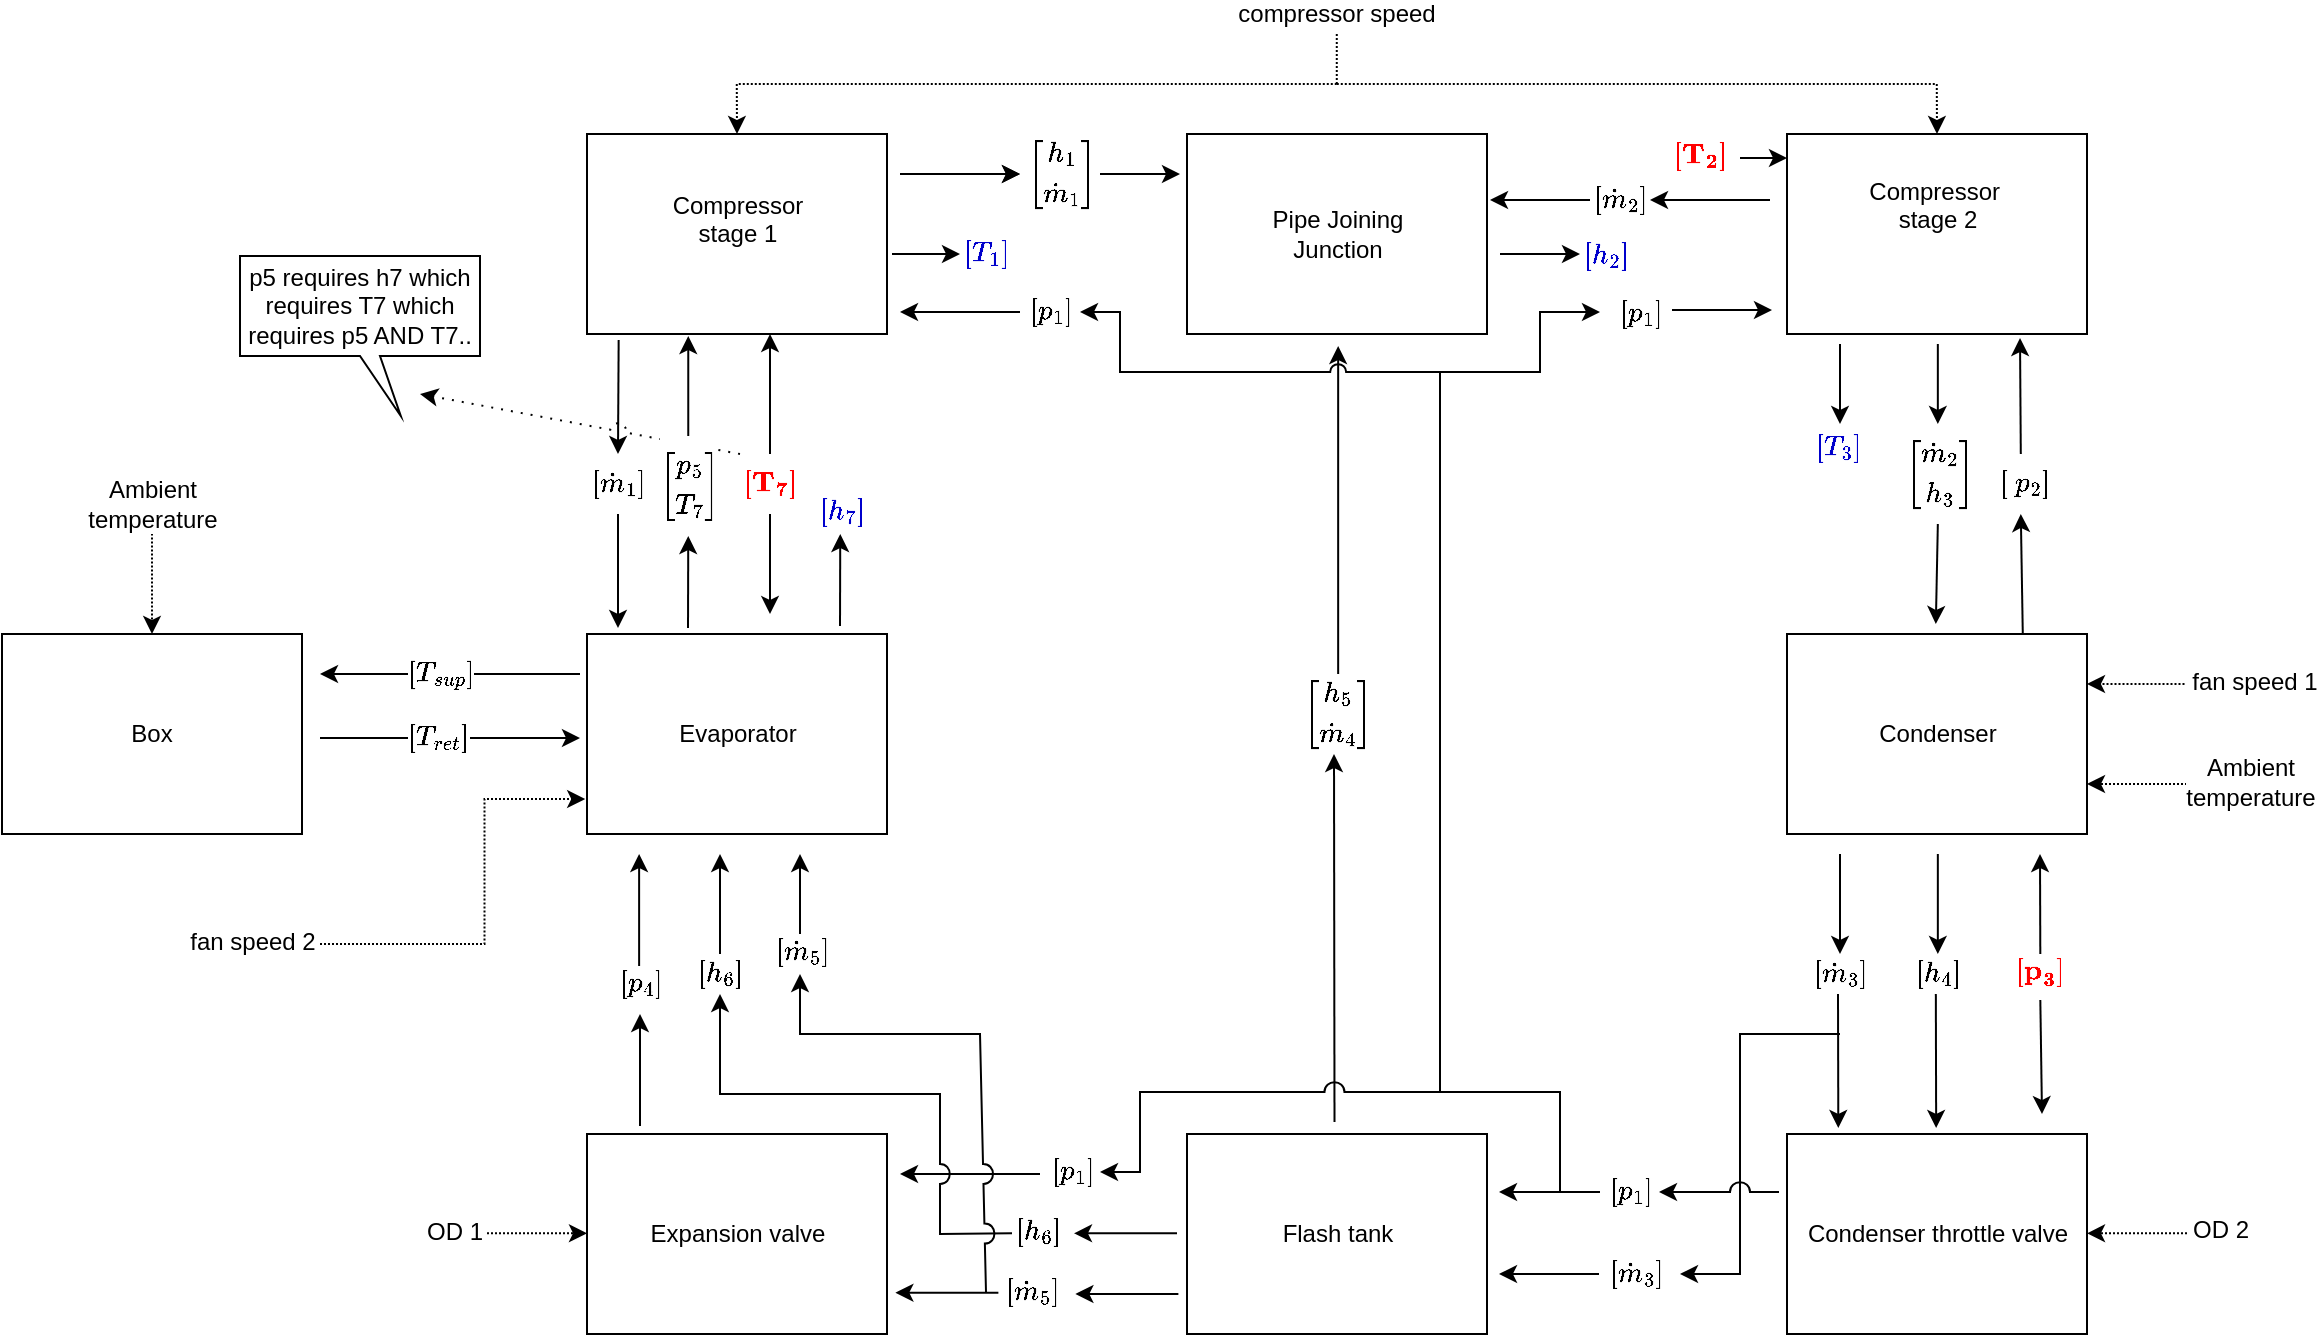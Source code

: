 <mxfile version="17.5.0" type="github">
  <diagram id="maX6PPkqGkgQO3d0mOUZ" name="New">
    <mxGraphModel dx="1443" dy="745" grid="1" gridSize="10" guides="1" tooltips="1" connect="1" arrows="1" fold="1" page="1" pageScale="1" pageWidth="1169" pageHeight="827" math="1" shadow="0">
      <root>
        <mxCell id="a6acP2pozzWjvfzwrBKU-0" />
        <mxCell id="a6acP2pozzWjvfzwrBKU-1" parent="a6acP2pozzWjvfzwrBKU-0" />
        <mxCell id="7Xz_9-x67nZ5A4HUlt5y-95" value="\begin{bmatrix}&lt;br style=&quot;font-size: 12px&quot;&gt;\textbf{T}_\textbf{7}&lt;br style=&quot;font-size: 12px&quot;&gt;\end{bmatrix}" style="edgeLabel;html=1;align=center;verticalAlign=middle;resizable=0;points=[];spacing=2;fontSize=12;horizontal=1;fontColor=#FF0000;" parent="a6acP2pozzWjvfzwrBKU-1" vertex="1" connectable="0">
          <mxGeometry x="400.998" y="249.0" as="geometry">
            <mxPoint x="-6" y="-4" as="offset" />
          </mxGeometry>
        </mxCell>
        <mxCell id="7Xz_9-x67nZ5A4HUlt5y-81" value="\begin{bmatrix}&lt;br style=&quot;font-size: 12px&quot;&gt;\dot{m}_5&lt;br style=&quot;font-size: 12px&quot;&gt;\end{bmatrix}" style="edgeLabel;html=1;align=center;verticalAlign=middle;resizable=0;points=[];spacing=2;fontSize=12;horizontal=1;" parent="a6acP2pozzWjvfzwrBKU-1" vertex="1" connectable="0">
          <mxGeometry x="410.998" y="479.0" as="geometry" />
        </mxCell>
        <mxCell id="7Xz_9-x67nZ5A4HUlt5y-77" value="\begin{bmatrix}&lt;br style=&quot;font-size: 12px&quot;&gt;h_7&lt;br&gt;\end{bmatrix}" style="edgeLabel;html=1;align=center;verticalAlign=middle;resizable=0;points=[];spacing=2;fontSize=12;horizontal=1;fontColor=#0000CC;" parent="a6acP2pozzWjvfzwrBKU-1" vertex="1" connectable="0">
          <mxGeometry x="431.001" y="259" as="geometry" />
        </mxCell>
        <mxCell id="7Xz_9-x67nZ5A4HUlt5y-76" value="\begin{bmatrix}&lt;br style=&quot;font-size: 12px&quot;&gt;T_3&lt;br style=&quot;font-size: 12px&quot;&gt;\end{bmatrix}" style="edgeLabel;html=1;align=center;verticalAlign=middle;resizable=0;points=[];spacing=2;fontSize=12;horizontal=1;fontColor=#0000CC;" parent="a6acP2pozzWjvfzwrBKU-1" vertex="1" connectable="0">
          <mxGeometry x="929.0" y="227" as="geometry" />
        </mxCell>
        <mxCell id="7Xz_9-x67nZ5A4HUlt5y-15" value="\begin{bmatrix}&lt;br style=&quot;font-size: 12px&quot;&gt;h_5\\&lt;br style=&quot;font-size: 12px&quot;&gt;\dot{m}_4&lt;br style=&quot;font-size: 12px&quot;&gt;\end{bmatrix}" style="edgeLabel;html=1;align=center;verticalAlign=middle;resizable=0;points=[];spacing=2;fontSize=12;horizontal=1;" parent="a6acP2pozzWjvfzwrBKU-1" vertex="1" connectable="0">
          <mxGeometry x="678.08" y="360" as="geometry" />
        </mxCell>
        <mxCell id="7Xz_9-x67nZ5A4HUlt5y-57" value="\begin{bmatrix}&lt;br style=&quot;font-size: 12px&quot;&gt;h_6&lt;br style=&quot;font-size: 12px&quot;&gt;\end{bmatrix}" style="edgeLabel;html=1;align=center;verticalAlign=middle;resizable=0;points=[];spacing=2;fontSize=12;horizontal=1;" parent="a6acP2pozzWjvfzwrBKU-1" vertex="1" connectable="0">
          <mxGeometry x="369.998" y="490.0" as="geometry" />
        </mxCell>
        <mxCell id="7Xz_9-x67nZ5A4HUlt5y-24" value="" style="endArrow=classic;html=1;rounded=0;" parent="a6acP2pozzWjvfzwrBKU-1" edge="1">
          <mxGeometry width="50" height="50" relative="1" as="geometry">
            <mxPoint x="677.25" y="564" as="sourcePoint" />
            <mxPoint x="677" y="380" as="targetPoint" />
          </mxGeometry>
        </mxCell>
        <mxCell id="EQVUS-7tTAIxQR2iRs7y-0" value="Compressor &lt;br style=&quot;font-size: 12px&quot;&gt;stage 1&lt;br&gt;&lt;br&gt;" style="rounded=0;whiteSpace=wrap;html=1;fontSize=12;" parent="a6acP2pozzWjvfzwrBKU-1" vertex="1">
          <mxGeometry x="303.5" y="70" width="150.0" height="100" as="geometry" />
        </mxCell>
        <mxCell id="EQVUS-7tTAIxQR2iRs7y-2" value="&lt;div&gt;Compressor&amp;nbsp;&lt;/div&gt;&lt;span style=&quot;font-size: 12px&quot;&gt;&lt;div&gt;stage 2&lt;/div&gt;&lt;div&gt;&lt;br&gt;&lt;/div&gt;&lt;div&gt;&lt;br&gt;&lt;/div&gt;&lt;/span&gt;" style="rounded=0;whiteSpace=wrap;html=1;fontSize=12;align=center;" parent="a6acP2pozzWjvfzwrBKU-1" vertex="1">
          <mxGeometry x="903.5" y="70" width="150.0" height="100" as="geometry" />
        </mxCell>
        <mxCell id="EQVUS-7tTAIxQR2iRs7y-4" value="Condenser" style="rounded=0;whiteSpace=wrap;html=1;fontSize=12;" parent="a6acP2pozzWjvfzwrBKU-1" vertex="1">
          <mxGeometry x="903.5" y="320.0" width="150.0" height="100" as="geometry" />
        </mxCell>
        <mxCell id="EQVUS-7tTAIxQR2iRs7y-6" value="Condenser throttle valve" style="rounded=0;whiteSpace=wrap;html=1;fontSize=12;" parent="a6acP2pozzWjvfzwrBKU-1" vertex="1">
          <mxGeometry x="903.5" y="570" width="150.0" height="100" as="geometry" />
        </mxCell>
        <mxCell id="EQVUS-7tTAIxQR2iRs7y-8" value="Flash tank" style="rounded=0;whiteSpace=wrap;html=1;fontSize=12;" parent="a6acP2pozzWjvfzwrBKU-1" vertex="1">
          <mxGeometry x="603.5" y="570" width="150.0" height="100" as="geometry" />
        </mxCell>
        <mxCell id="EQVUS-7tTAIxQR2iRs7y-10" value="Evaporator" style="rounded=0;whiteSpace=wrap;html=1;fontSize=12;" parent="a6acP2pozzWjvfzwrBKU-1" vertex="1">
          <mxGeometry x="303.5" y="320.0" width="150.0" height="100" as="geometry" />
        </mxCell>
        <mxCell id="EQVUS-7tTAIxQR2iRs7y-12" value="Expansion valve" style="rounded=0;whiteSpace=wrap;html=1;fontSize=12;" parent="a6acP2pozzWjvfzwrBKU-1" vertex="1">
          <mxGeometry x="303.5" y="570" width="150.0" height="100" as="geometry" />
        </mxCell>
        <mxCell id="EQVUS-7tTAIxQR2iRs7y-19" value="" style="endArrow=classic;html=1;rounded=0;entryX=-0.006;entryY=0.875;entryDx=0;entryDy=0;fontSize=12;edgeStyle=orthogonalEdgeStyle;entryPerimeter=0;dashed=1;dashPattern=1 1;" parent="a6acP2pozzWjvfzwrBKU-1" edge="1">
          <mxGeometry width="50" height="50" relative="1" as="geometry">
            <mxPoint x="170" y="475" as="sourcePoint" />
            <mxPoint x="302.6" y="402.5" as="targetPoint" />
            <Array as="points">
              <mxPoint x="252.25" y="402.5" />
            </Array>
          </mxGeometry>
        </mxCell>
        <mxCell id="2IGsuQoMTE90SmOeLrJ3-5" value="&lt;span style=&quot;font-size: 12.0px&quot;&gt;fan speed 2&lt;/span&gt;" style="edgeLabel;html=1;align=center;verticalAlign=middle;resizable=0;points=[];" vertex="1" connectable="0" parent="EQVUS-7tTAIxQR2iRs7y-19">
          <mxGeometry x="-0.436" y="2" relative="1" as="geometry">
            <mxPoint x="-92" y="1" as="offset" />
          </mxGeometry>
        </mxCell>
        <mxCell id="EQVUS-7tTAIxQR2iRs7y-21" value="" style="endArrow=classic;html=1;rounded=0;entryX=1;entryY=0.25;entryDx=0;entryDy=0;fontSize=12;dashed=1;dashPattern=1 1;" parent="a6acP2pozzWjvfzwrBKU-1" target="EQVUS-7tTAIxQR2iRs7y-4" edge="1">
          <mxGeometry width="50" height="50" relative="1" as="geometry">
            <mxPoint x="1102.25" y="345" as="sourcePoint" />
            <mxPoint x="1053.5" y="369.638" as="targetPoint" />
          </mxGeometry>
        </mxCell>
        <mxCell id="2IGsuQoMTE90SmOeLrJ3-1" value="&lt;span style=&quot;font-size: 12.0px&quot;&gt;fan speed 1&lt;/span&gt;" style="edgeLabel;html=1;align=center;verticalAlign=middle;resizable=0;points=[];" vertex="1" connectable="0" parent="EQVUS-7tTAIxQR2iRs7y-21">
          <mxGeometry x="-0.48" y="-1" relative="1" as="geometry">
            <mxPoint x="47" as="offset" />
          </mxGeometry>
        </mxCell>
        <mxCell id="EQVUS-7tTAIxQR2iRs7y-23" value="" style="endArrow=classic;html=1;rounded=0;entryX=0;entryY=0.5;entryDx=0;entryDy=0;fontSize=12;dashed=1;dashPattern=1 1;" parent="a6acP2pozzWjvfzwrBKU-1" edge="1">
          <mxGeometry width="50" height="50" relative="1" as="geometry">
            <mxPoint x="253.5" y="619.638" as="sourcePoint" />
            <mxPoint x="303.5" y="619.638" as="targetPoint" />
          </mxGeometry>
        </mxCell>
        <mxCell id="2IGsuQoMTE90SmOeLrJ3-4" value="&lt;span style=&quot;font-size: 12.0px&quot;&gt;OD 1&lt;/span&gt;" style="edgeLabel;html=1;align=center;verticalAlign=middle;resizable=0;points=[];" vertex="1" connectable="0" parent="EQVUS-7tTAIxQR2iRs7y-23">
          <mxGeometry x="0.009" relative="1" as="geometry">
            <mxPoint x="-42" y="-1" as="offset" />
          </mxGeometry>
        </mxCell>
        <mxCell id="EQVUS-7tTAIxQR2iRs7y-25" value="" style="endArrow=classic;html=1;rounded=0;entryX=1;entryY=0.5;entryDx=0;entryDy=0;fontSize=12;dashed=1;dashPattern=1 1;" parent="a6acP2pozzWjvfzwrBKU-1" edge="1">
          <mxGeometry width="50" height="50" relative="1" as="geometry">
            <mxPoint x="1103.5" y="619.638" as="sourcePoint" />
            <mxPoint x="1053.5" y="619.638" as="targetPoint" />
          </mxGeometry>
        </mxCell>
        <mxCell id="2IGsuQoMTE90SmOeLrJ3-3" value="&lt;span style=&quot;font-size: 12.0px&quot;&gt;OD 2&lt;/span&gt;" style="edgeLabel;html=1;align=center;verticalAlign=middle;resizable=0;points=[];" vertex="1" connectable="0" parent="EQVUS-7tTAIxQR2iRs7y-25">
          <mxGeometry x="-0.054" y="2" relative="1" as="geometry">
            <mxPoint x="40" y="-4" as="offset" />
          </mxGeometry>
        </mxCell>
        <mxCell id="EQVUS-7tTAIxQR2iRs7y-27" value="" style="endArrow=classic;html=1;rounded=0;entryX=0.5;entryY=0;entryDx=0;entryDy=0;fontSize=12;dashed=1;dashPattern=1 1;" parent="a6acP2pozzWjvfzwrBKU-1" target="EQVUS-7tTAIxQR2iRs7y-0" edge="1">
          <mxGeometry width="50" height="50" relative="1" as="geometry">
            <mxPoint x="678.388" y="45" as="sourcePoint" />
            <mxPoint x="715.888" y="7.5" as="targetPoint" />
            <Array as="points">
              <mxPoint x="378.388" y="45" />
            </Array>
          </mxGeometry>
        </mxCell>
        <mxCell id="EQVUS-7tTAIxQR2iRs7y-28" value="" style="endArrow=classic;html=1;rounded=0;entryX=0.5;entryY=0;entryDx=0;entryDy=0;fontSize=12;dashed=1;dashPattern=1 1;" parent="a6acP2pozzWjvfzwrBKU-1" target="EQVUS-7tTAIxQR2iRs7y-2" edge="1">
          <mxGeometry width="50" height="50" relative="1" as="geometry">
            <mxPoint x="678.388" y="45" as="sourcePoint" />
            <mxPoint x="391.0" y="82.5" as="targetPoint" />
            <Array as="points">
              <mxPoint x="978.388" y="45" />
            </Array>
          </mxGeometry>
        </mxCell>
        <mxCell id="EQVUS-7tTAIxQR2iRs7y-29" value="compressor speed" style="edgeStyle=orthogonalEdgeStyle;rounded=0;orthogonalLoop=1;jettySize=auto;html=1;endArrow=none;endFill=0;fontSize=12;dashed=1;dashPattern=1 1;" parent="a6acP2pozzWjvfzwrBKU-1" edge="1">
          <mxGeometry x="-1" y="-10" relative="1" as="geometry">
            <mxPoint x="678.388" y="20" as="sourcePoint" />
            <mxPoint x="678.388" y="45" as="targetPoint" />
            <mxPoint x="10" y="-10" as="offset" />
          </mxGeometry>
        </mxCell>
        <mxCell id="EQVUS-7tTAIxQR2iRs7y-34" value="Pipe Joining &lt;br style=&quot;font-size: 12px&quot;&gt;Junction&lt;br&gt;" style="rounded=0;whiteSpace=wrap;html=1;fontSize=12;" parent="a6acP2pozzWjvfzwrBKU-1" vertex="1">
          <mxGeometry x="603.5" y="70" width="150.0" height="100" as="geometry" />
        </mxCell>
        <mxCell id="M3D5h5YDdG_GwLnv0Bj_-5" value="\begin{bmatrix}&lt;br style=&quot;font-size: 12px&quot;&gt;\dot{m}_5&lt;br style=&quot;font-size: 12px&quot;&gt;\end{bmatrix}" style="edgeLabel;html=1;align=center;verticalAlign=middle;resizable=0;points=[];spacing=2;fontSize=12;horizontal=1;" parent="a6acP2pozzWjvfzwrBKU-1" vertex="1" connectable="0">
          <mxGeometry x="526.128" y="649.0" as="geometry" />
        </mxCell>
        <mxCell id="f2Dl9Xk0tZvhv3cU8BBC-0" value="Box" style="rounded=0;whiteSpace=wrap;html=1;fontSize=12;" parent="a6acP2pozzWjvfzwrBKU-1" vertex="1">
          <mxGeometry x="11" y="320.0" width="150.0" height="100" as="geometry" />
        </mxCell>
        <mxCell id="f2Dl9Xk0tZvhv3cU8BBC-8" value="" style="endArrow=classic;html=1;rounded=0;entryX=1;entryY=0.75;entryDx=0;entryDy=0;fontSize=12;dashed=1;dashPattern=1 1;" parent="a6acP2pozzWjvfzwrBKU-1" target="EQVUS-7tTAIxQR2iRs7y-4" edge="1">
          <mxGeometry width="50" height="50" relative="1" as="geometry">
            <mxPoint x="1103.5" y="395.0" as="sourcePoint" />
            <mxPoint x="1066" y="382.138" as="targetPoint" />
          </mxGeometry>
        </mxCell>
        <mxCell id="2IGsuQoMTE90SmOeLrJ3-2" value="&lt;span style=&quot;font-size: 12.0px&quot;&gt;Ambient&lt;/span&gt;&lt;br style=&quot;font-size: 12.0px&quot;&gt;&lt;span style=&quot;font-size: 12.0px&quot;&gt;temperature&lt;/span&gt;" style="edgeLabel;html=1;align=center;verticalAlign=middle;resizable=0;points=[];" vertex="1" connectable="0" parent="f2Dl9Xk0tZvhv3cU8BBC-8">
          <mxGeometry x="-0.351" y="-3" relative="1" as="geometry">
            <mxPoint x="47" y="2" as="offset" />
          </mxGeometry>
        </mxCell>
        <mxCell id="f2Dl9Xk0tZvhv3cU8BBC-10" value="" style="endArrow=classic;html=1;rounded=0;entryX=0.5;entryY=0;entryDx=0;entryDy=0;fontSize=12;dashed=1;dashPattern=1 1;" parent="a6acP2pozzWjvfzwrBKU-1" target="f2Dl9Xk0tZvhv3cU8BBC-0" edge="1">
          <mxGeometry width="50" height="50" relative="1" as="geometry">
            <mxPoint x="86.0" y="263.75" as="sourcePoint" />
            <mxPoint x="39.75" y="251.25" as="targetPoint" />
          </mxGeometry>
        </mxCell>
        <mxCell id="f2Dl9Xk0tZvhv3cU8BBC-11" value="Ambient&lt;br&gt;temperature" style="edgeLabel;html=1;align=center;verticalAlign=middle;resizable=0;points=[];fontSize=12;" parent="f2Dl9Xk0tZvhv3cU8BBC-10" vertex="1" connectable="0">
          <mxGeometry x="-0.455" y="-1" relative="1" as="geometry">
            <mxPoint x="1" y="-25" as="offset" />
          </mxGeometry>
        </mxCell>
        <mxCell id="7Xz_9-x67nZ5A4HUlt5y-1" value="\begin{bmatrix}&lt;br style=&quot;font-size: 12px&quot;&gt;\dot{m}_2&lt;br style=&quot;font-size: 12px&quot;&gt;\end{bmatrix}" style="edgeLabel;html=1;align=center;verticalAlign=middle;resizable=0;points=[];spacing=2;fontSize=12;horizontal=1;" parent="a6acP2pozzWjvfzwrBKU-1" vertex="1" connectable="0">
          <mxGeometry x="820.0" y="103" as="geometry" />
        </mxCell>
        <mxCell id="7Xz_9-x67nZ5A4HUlt5y-4" value="" style="endArrow=classic;html=1;rounded=0;entryX=0;entryY=0.25;entryDx=0;entryDy=0;" parent="a6acP2pozzWjvfzwrBKU-1" edge="1">
          <mxGeometry width="50" height="50" relative="1" as="geometry">
            <mxPoint x="880" y="82" as="sourcePoint" />
            <mxPoint x="903.5" y="82" as="targetPoint" />
          </mxGeometry>
        </mxCell>
        <mxCell id="7Xz_9-x67nZ5A4HUlt5y-7" value="\begin{bmatrix}&lt;br style=&quot;font-size: 12px&quot;&gt;h_2&lt;br style=&quot;font-size: 12px&quot;&gt;\end{bmatrix}" style="edgeLabel;html=1;align=center;verticalAlign=middle;resizable=0;points=[];spacing=2;fontSize=12;horizontal=1;fontColor=#0000CC;" parent="a6acP2pozzWjvfzwrBKU-1" vertex="1" connectable="0">
          <mxGeometry x="813.0" y="131" as="geometry" />
        </mxCell>
        <mxCell id="7Xz_9-x67nZ5A4HUlt5y-8" value="" style="endArrow=classic;html=1;rounded=0;" parent="a6acP2pozzWjvfzwrBKU-1" edge="1">
          <mxGeometry width="50" height="50" relative="1" as="geometry">
            <mxPoint x="760" y="130" as="sourcePoint" />
            <mxPoint x="800" y="130" as="targetPoint" />
          </mxGeometry>
        </mxCell>
        <mxCell id="7Xz_9-x67nZ5A4HUlt5y-9" value="" style="endArrow=classic;html=1;rounded=0;" parent="a6acP2pozzWjvfzwrBKU-1" edge="1">
          <mxGeometry width="50" height="50" relative="1" as="geometry">
            <mxPoint x="895" y="103" as="sourcePoint" />
            <mxPoint x="835" y="103" as="targetPoint" />
          </mxGeometry>
        </mxCell>
        <mxCell id="7Xz_9-x67nZ5A4HUlt5y-10" value="\begin{bmatrix}&lt;br style=&quot;font-size: 12px&quot;&gt;p_1&lt;br style=&quot;font-size: 12px&quot;&gt;\end{bmatrix}" style="edgeLabel;html=1;align=center;verticalAlign=middle;resizable=0;points=[];spacing=2;fontSize=12;horizontal=1;" parent="a6acP2pozzWjvfzwrBKU-1" vertex="1" connectable="0">
          <mxGeometry x="830.0" y="160" as="geometry" />
        </mxCell>
        <mxCell id="7Xz_9-x67nZ5A4HUlt5y-11" value="" style="endArrow=classic;html=1;rounded=0;" parent="a6acP2pozzWjvfzwrBKU-1" edge="1">
          <mxGeometry width="50" height="50" relative="1" as="geometry">
            <mxPoint x="805" y="103" as="sourcePoint" />
            <mxPoint x="755" y="103" as="targetPoint" />
          </mxGeometry>
        </mxCell>
        <mxCell id="7Xz_9-x67nZ5A4HUlt5y-12" value="\begin{bmatrix}&lt;br style=&quot;font-size: 12px&quot;&gt;T_1&lt;br&gt;\end{bmatrix}" style="edgeLabel;html=1;align=center;verticalAlign=middle;resizable=0;points=[];spacing=2;fontSize=12;horizontal=1;fontColor=#0000CC;" parent="a6acP2pozzWjvfzwrBKU-1" vertex="1" connectable="0">
          <mxGeometry x="503.001" y="130" as="geometry" />
        </mxCell>
        <mxCell id="7Xz_9-x67nZ5A4HUlt5y-13" value="\begin{bmatrix}&lt;br style=&quot;font-size: 12px&quot;&gt;h_1\\&lt;br style=&quot;font-size: 12px&quot;&gt;\dot{m}_1&lt;br style=&quot;font-size: 12px&quot;&gt;\end{bmatrix}" style="edgeLabel;html=1;align=center;verticalAlign=middle;resizable=0;points=[];spacing=2;fontSize=12;horizontal=1;" parent="a6acP2pozzWjvfzwrBKU-1" vertex="1" connectable="0">
          <mxGeometry x="540.001" y="90" as="geometry" />
        </mxCell>
        <mxCell id="7Xz_9-x67nZ5A4HUlt5y-14" value="" style="endArrow=classic;html=1;rounded=0;" parent="a6acP2pozzWjvfzwrBKU-1" edge="1">
          <mxGeometry width="50" height="50" relative="1" as="geometry">
            <mxPoint x="560" y="90" as="sourcePoint" />
            <mxPoint x="600" y="90" as="targetPoint" />
          </mxGeometry>
        </mxCell>
        <mxCell id="7Xz_9-x67nZ5A4HUlt5y-16" value="" style="endArrow=classic;html=1;rounded=0;" parent="a6acP2pozzWjvfzwrBKU-1" edge="1">
          <mxGeometry width="50" height="50" relative="1" as="geometry">
            <mxPoint x="679.08" y="340" as="sourcePoint" />
            <mxPoint x="679.08" y="176" as="targetPoint" />
          </mxGeometry>
        </mxCell>
        <mxCell id="7Xz_9-x67nZ5A4HUlt5y-17" value="" style="endArrow=classic;html=1;rounded=0;" parent="a6acP2pozzWjvfzwrBKU-1" edge="1">
          <mxGeometry width="50" height="50" relative="1" as="geometry">
            <mxPoint x="456" y="130" as="sourcePoint" />
            <mxPoint x="490" y="130" as="targetPoint" />
          </mxGeometry>
        </mxCell>
        <mxCell id="7Xz_9-x67nZ5A4HUlt5y-18" value="" style="endArrow=classic;html=1;rounded=0;" parent="a6acP2pozzWjvfzwrBKU-1" edge="1">
          <mxGeometry width="50" height="50" relative="1" as="geometry">
            <mxPoint x="810" y="599" as="sourcePoint" />
            <mxPoint x="810" y="159" as="targetPoint" />
            <Array as="points">
              <mxPoint x="790" y="599" />
              <mxPoint x="790" y="549" />
              <mxPoint x="730" y="549" />
              <mxPoint x="730" y="189" />
              <mxPoint x="780" y="189" />
              <mxPoint x="780" y="159" />
            </Array>
          </mxGeometry>
        </mxCell>
        <mxCell id="7Xz_9-x67nZ5A4HUlt5y-19" value="" style="endArrow=classic;html=1;rounded=0;jumpStyle=arc;jumpSize=10;" parent="a6acP2pozzWjvfzwrBKU-1" edge="1">
          <mxGeometry width="50" height="50" relative="1" as="geometry">
            <mxPoint x="750" y="549" as="sourcePoint" />
            <mxPoint x="560" y="589" as="targetPoint" />
            <Array as="points">
              <mxPoint x="580" y="549" />
              <mxPoint x="580" y="589" />
            </Array>
          </mxGeometry>
        </mxCell>
        <mxCell id="7Xz_9-x67nZ5A4HUlt5y-22" value="" style="endArrow=classic;html=1;rounded=0;" parent="a6acP2pozzWjvfzwrBKU-1" edge="1">
          <mxGeometry width="50" height="50" relative="1" as="geometry">
            <mxPoint x="846" y="158" as="sourcePoint" />
            <mxPoint x="896" y="158" as="targetPoint" />
          </mxGeometry>
        </mxCell>
        <mxCell id="7Xz_9-x67nZ5A4HUlt5y-26" value="\begin{bmatrix}&lt;br style=&quot;font-size: 12px&quot;&gt;p_1&lt;br style=&quot;font-size: 12px&quot;&gt;\end{bmatrix}" style="edgeLabel;html=1;align=center;verticalAlign=middle;resizable=0;points=[];spacing=2;fontSize=12;horizontal=1;" parent="a6acP2pozzWjvfzwrBKU-1" vertex="1" connectable="0">
          <mxGeometry x="545.44" y="589" as="geometry" />
        </mxCell>
        <mxCell id="7Xz_9-x67nZ5A4HUlt5y-27" value="" style="endArrow=classic;html=1;rounded=0;jumpStyle=arc;jumpSize=10;" parent="a6acP2pozzWjvfzwrBKU-1" edge="1">
          <mxGeometry width="50" height="50" relative="1" as="geometry">
            <mxPoint x="530" y="590" as="sourcePoint" />
            <mxPoint x="460" y="590" as="targetPoint" />
          </mxGeometry>
        </mxCell>
        <mxCell id="7Xz_9-x67nZ5A4HUlt5y-28" value="" style="endArrow=classic;html=1;rounded=0;" parent="a6acP2pozzWjvfzwrBKU-1" edge="1">
          <mxGeometry width="50" height="50" relative="1" as="geometry">
            <mxPoint x="460" y="90" as="sourcePoint" />
            <mxPoint x="520" y="90" as="targetPoint" />
          </mxGeometry>
        </mxCell>
        <mxCell id="7Xz_9-x67nZ5A4HUlt5y-29" value="\begin{bmatrix}&lt;br style=&quot;font-size: 12px&quot;&gt;\dot{m}_2\\&lt;br&gt;h_3&lt;br style=&quot;font-size: 12px&quot;&gt;\end{bmatrix}" style="edgeLabel;html=1;align=center;verticalAlign=middle;resizable=0;points=[];spacing=2;fontSize=12;horizontal=1;" parent="a6acP2pozzWjvfzwrBKU-1" vertex="1" connectable="0">
          <mxGeometry x="978.92" y="240" as="geometry" />
        </mxCell>
        <mxCell id="7Xz_9-x67nZ5A4HUlt5y-30" value="" style="endArrow=classic;html=1;rounded=0;" parent="a6acP2pozzWjvfzwrBKU-1" edge="1">
          <mxGeometry width="50" height="50" relative="1" as="geometry">
            <mxPoint x="978.92" y="175" as="sourcePoint" />
            <mxPoint x="978.92" y="215" as="targetPoint" />
          </mxGeometry>
        </mxCell>
        <mxCell id="7Xz_9-x67nZ5A4HUlt5y-32" value="" style="endArrow=classic;html=1;rounded=0;" parent="a6acP2pozzWjvfzwrBKU-1" edge="1">
          <mxGeometry width="50" height="50" relative="1" as="geometry">
            <mxPoint x="978.92" y="265" as="sourcePoint" />
            <mxPoint x="977.92" y="315" as="targetPoint" />
          </mxGeometry>
        </mxCell>
        <mxCell id="7Xz_9-x67nZ5A4HUlt5y-36" value="\begin{bmatrix}\&lt;br style=&quot;font-size: 12px&quot;&gt;p_2\\&lt;br style=&quot;font-size: 12px&quot;&gt;\end{bmatrix}" style="edgeLabel;html=1;align=center;verticalAlign=middle;resizable=0;points=[];spacing=2;fontSize=12;horizontal=1;" parent="a6acP2pozzWjvfzwrBKU-1" vertex="1" connectable="0">
          <mxGeometry x="1021.398" y="245" as="geometry" />
        </mxCell>
        <mxCell id="7Xz_9-x67nZ5A4HUlt5y-38" value="" style="endArrow=classic;html=1;rounded=0;entryX=0.634;entryY=1.02;entryDx=0;entryDy=0;entryPerimeter=0;" parent="a6acP2pozzWjvfzwrBKU-1" edge="1">
          <mxGeometry width="50" height="50" relative="1" as="geometry">
            <mxPoint x="1020.4" y="230" as="sourcePoint" />
            <mxPoint x="1020.0" y="172" as="targetPoint" />
          </mxGeometry>
        </mxCell>
        <mxCell id="7Xz_9-x67nZ5A4HUlt5y-41" value="" style="endArrow=classic;html=1;rounded=0;" parent="a6acP2pozzWjvfzwrBKU-1" edge="1">
          <mxGeometry width="50" height="50" relative="1" as="geometry">
            <mxPoint x="1021.4" y="320" as="sourcePoint" />
            <mxPoint x="1020.4" y="260" as="targetPoint" />
          </mxGeometry>
        </mxCell>
        <mxCell id="7Xz_9-x67nZ5A4HUlt5y-45" value="\begin{bmatrix}&lt;br style=&quot;font-size: 12px&quot;&gt;\textbf{T}_\textbf{2}&lt;br style=&quot;font-size: 12px&quot;&gt;\end{bmatrix}" style="edgeLabel;html=1;align=center;verticalAlign=middle;resizable=0;points=[];spacing=2;fontSize=12;horizontal=1;fontColor=#FF0000;" parent="a6acP2pozzWjvfzwrBKU-1" vertex="1" connectable="0">
          <mxGeometry x="865.998" y="85.0" as="geometry">
            <mxPoint x="-6" y="-4" as="offset" />
          </mxGeometry>
        </mxCell>
        <mxCell id="7Xz_9-x67nZ5A4HUlt5y-49" value="" style="endArrow=classic;html=1;rounded=0;jumpStyle=arc;jumpSize=10;" parent="a6acP2pozzWjvfzwrBKU-1" edge="1">
          <mxGeometry width="50" height="50" relative="1" as="geometry">
            <mxPoint x="930" y="520" as="sourcePoint" />
            <mxPoint x="850" y="640" as="targetPoint" />
            <Array as="points">
              <mxPoint x="880" y="520" />
              <mxPoint x="880" y="550" />
              <mxPoint x="880" y="640" />
            </Array>
          </mxGeometry>
        </mxCell>
        <mxCell id="7Xz_9-x67nZ5A4HUlt5y-52" value="" style="endArrow=classic;html=1;rounded=0;jumpStyle=arc;jumpSize=10;" parent="a6acP2pozzWjvfzwrBKU-1" edge="1">
          <mxGeometry width="50" height="50" relative="1" as="geometry">
            <mxPoint x="599.19" y="650" as="sourcePoint" />
            <mxPoint x="547.69" y="650" as="targetPoint" />
          </mxGeometry>
        </mxCell>
        <mxCell id="7Xz_9-x67nZ5A4HUlt5y-53" value="" style="endArrow=classic;html=1;rounded=0;jumpStyle=arc;jumpSize=10;" parent="a6acP2pozzWjvfzwrBKU-1" edge="1">
          <mxGeometry width="50" height="50" relative="1" as="geometry">
            <mxPoint x="509.19" y="649.33" as="sourcePoint" />
            <mxPoint x="457.69" y="649.33" as="targetPoint" />
          </mxGeometry>
        </mxCell>
        <mxCell id="7Xz_9-x67nZ5A4HUlt5y-54" value="\begin{bmatrix}&lt;br style=&quot;font-size: 12px&quot;&gt;h_6&lt;br style=&quot;font-size: 12px&quot;&gt;\end{bmatrix}" style="edgeLabel;html=1;align=center;verticalAlign=middle;resizable=0;points=[];spacing=2;fontSize=12;horizontal=1;" parent="a6acP2pozzWjvfzwrBKU-1" vertex="1" connectable="0">
          <mxGeometry x="529.128" y="619.0" as="geometry" />
        </mxCell>
        <mxCell id="7Xz_9-x67nZ5A4HUlt5y-55" value="" style="endArrow=classic;html=1;rounded=0;jumpStyle=arc;jumpSize=10;" parent="a6acP2pozzWjvfzwrBKU-1" edge="1">
          <mxGeometry width="50" height="50" relative="1" as="geometry">
            <mxPoint x="598.5" y="619.67" as="sourcePoint" />
            <mxPoint x="547" y="619.67" as="targetPoint" />
          </mxGeometry>
        </mxCell>
        <mxCell id="7Xz_9-x67nZ5A4HUlt5y-56" value="" style="endArrow=classic;html=1;rounded=0;jumpStyle=arc;jumpSize=10;" parent="a6acP2pozzWjvfzwrBKU-1" edge="1">
          <mxGeometry width="50" height="50" relative="1" as="geometry">
            <mxPoint x="516" y="619.67" as="sourcePoint" />
            <mxPoint x="370" y="500" as="targetPoint" />
            <Array as="points">
              <mxPoint x="480" y="620" />
              <mxPoint x="480" y="550" />
              <mxPoint x="370" y="550" />
            </Array>
          </mxGeometry>
        </mxCell>
        <mxCell id="7Xz_9-x67nZ5A4HUlt5y-58" value="" style="endArrow=classic;html=1;rounded=0;" parent="a6acP2pozzWjvfzwrBKU-1" edge="1">
          <mxGeometry width="50" height="50" relative="1" as="geometry">
            <mxPoint x="370" y="480" as="sourcePoint" />
            <mxPoint x="370" y="430" as="targetPoint" />
          </mxGeometry>
        </mxCell>
        <mxCell id="7Xz_9-x67nZ5A4HUlt5y-60" value="" style="endArrow=classic;html=1;rounded=0;jumpStyle=arc;jumpSize=8;" parent="a6acP2pozzWjvfzwrBKU-1" edge="1">
          <mxGeometry width="50" height="50" relative="1" as="geometry">
            <mxPoint x="730" y="189" as="sourcePoint" />
            <mxPoint x="550" y="159" as="targetPoint" />
            <Array as="points">
              <mxPoint x="570" y="189" />
              <mxPoint x="570" y="159" />
            </Array>
          </mxGeometry>
        </mxCell>
        <mxCell id="7Xz_9-x67nZ5A4HUlt5y-61" value="\begin{bmatrix}&lt;br&gt;p_1&lt;br&gt;\end{bmatrix}" style="edgeLabel;html=1;align=center;verticalAlign=middle;resizable=0;points=[];spacing=2;fontSize=12;horizontal=1;" parent="a6acP2pozzWjvfzwrBKU-1" vertex="1" connectable="0">
          <mxGeometry x="538.001" y="160" as="geometry">
            <mxPoint x="-3" y="-1" as="offset" />
          </mxGeometry>
        </mxCell>
        <mxCell id="7Xz_9-x67nZ5A4HUlt5y-62" value="" style="endArrow=classic;html=1;rounded=0;" parent="a6acP2pozzWjvfzwrBKU-1" edge="1">
          <mxGeometry width="50" height="50" relative="1" as="geometry">
            <mxPoint x="460" y="90" as="sourcePoint" />
            <mxPoint x="520" y="90" as="targetPoint" />
          </mxGeometry>
        </mxCell>
        <mxCell id="7Xz_9-x67nZ5A4HUlt5y-63" value="" style="endArrow=classic;html=1;rounded=0;" parent="a6acP2pozzWjvfzwrBKU-1" edge="1">
          <mxGeometry width="50" height="50" relative="1" as="geometry">
            <mxPoint x="520" y="159" as="sourcePoint" />
            <mxPoint x="460" y="159" as="targetPoint" />
          </mxGeometry>
        </mxCell>
        <mxCell id="7Xz_9-x67nZ5A4HUlt5y-64" value="\begin{bmatrix}&lt;br style=&quot;font-size: 12px&quot;&gt;\dot{m}_1&lt;br style=&quot;font-size: 12px&quot;&gt;\end{bmatrix}" style="edgeLabel;html=1;align=center;verticalAlign=middle;resizable=0;points=[];spacing=2;fontSize=12;horizontal=1;" parent="a6acP2pozzWjvfzwrBKU-1" vertex="1" connectable="0">
          <mxGeometry x="318.998" y="245" as="geometry" />
        </mxCell>
        <mxCell id="7Xz_9-x67nZ5A4HUlt5y-65" value="" style="endArrow=classic;html=1;rounded=0;" parent="a6acP2pozzWjvfzwrBKU-1" edge="1">
          <mxGeometry width="50" height="50" relative="1" as="geometry">
            <mxPoint x="319.33" y="173" as="sourcePoint" />
            <mxPoint x="319" y="230" as="targetPoint" />
          </mxGeometry>
        </mxCell>
        <mxCell id="7Xz_9-x67nZ5A4HUlt5y-66" value="" style="endArrow=classic;html=1;rounded=0;" parent="a6acP2pozzWjvfzwrBKU-1" edge="1">
          <mxGeometry width="50" height="50" relative="1" as="geometry">
            <mxPoint x="319" y="260" as="sourcePoint" />
            <mxPoint x="319" y="317" as="targetPoint" />
          </mxGeometry>
        </mxCell>
        <mxCell id="7Xz_9-x67nZ5A4HUlt5y-69" value="" style="endArrow=classic;html=1;rounded=0;" parent="a6acP2pozzWjvfzwrBKU-1" edge="1">
          <mxGeometry width="50" height="50" relative="1" as="geometry">
            <mxPoint x="395" y="230" as="sourcePoint" />
            <mxPoint x="395" y="170" as="targetPoint" />
          </mxGeometry>
        </mxCell>
        <mxCell id="7Xz_9-x67nZ5A4HUlt5y-73" value="" style="endArrow=classic;html=1;rounded=0;" parent="a6acP2pozzWjvfzwrBKU-1" edge="1">
          <mxGeometry width="50" height="50" relative="1" as="geometry">
            <mxPoint x="430" y="316" as="sourcePoint" />
            <mxPoint x="430.13" y="270" as="targetPoint" />
          </mxGeometry>
        </mxCell>
        <mxCell id="7Xz_9-x67nZ5A4HUlt5y-75" value="" style="endArrow=classic;html=1;rounded=0;" parent="a6acP2pozzWjvfzwrBKU-1" edge="1">
          <mxGeometry width="50" height="50" relative="1" as="geometry">
            <mxPoint x="930.0" y="175" as="sourcePoint" />
            <mxPoint x="930.0" y="215" as="targetPoint" />
          </mxGeometry>
        </mxCell>
        <mxCell id="7Xz_9-x67nZ5A4HUlt5y-80" value="" style="endArrow=classic;html=1;rounded=0;jumpStyle=arc;jumpSize=10;" parent="a6acP2pozzWjvfzwrBKU-1" edge="1">
          <mxGeometry width="50" height="50" relative="1" as="geometry">
            <mxPoint x="503" y="649" as="sourcePoint" />
            <mxPoint x="410" y="490" as="targetPoint" />
            <Array as="points">
              <mxPoint x="503" y="649" />
              <mxPoint x="500" y="520" />
              <mxPoint x="410" y="520" />
            </Array>
          </mxGeometry>
        </mxCell>
        <mxCell id="7Xz_9-x67nZ5A4HUlt5y-82" value="" style="endArrow=classic;html=1;rounded=0;" parent="a6acP2pozzWjvfzwrBKU-1" edge="1">
          <mxGeometry width="50" height="50" relative="1" as="geometry">
            <mxPoint x="410" y="470" as="sourcePoint" />
            <mxPoint x="410" y="430" as="targetPoint" />
          </mxGeometry>
        </mxCell>
        <mxCell id="7Xz_9-x67nZ5A4HUlt5y-83" value="\begin{bmatrix}&lt;br style=&quot;font-size: 12px&quot;&gt;p_4&lt;br style=&quot;font-size: 12px&quot;&gt;\end{bmatrix}" style="edgeLabel;html=1;align=center;verticalAlign=middle;resizable=0;points=[];spacing=2;fontSize=12;horizontal=1;" parent="a6acP2pozzWjvfzwrBKU-1" vertex="1" connectable="0">
          <mxGeometry x="330.0" y="495" as="geometry" />
        </mxCell>
        <mxCell id="7Xz_9-x67nZ5A4HUlt5y-84" value="" style="endArrow=classic;html=1;rounded=0;" parent="a6acP2pozzWjvfzwrBKU-1" edge="1">
          <mxGeometry width="50" height="50" relative="1" as="geometry">
            <mxPoint x="330.0" y="566" as="sourcePoint" />
            <mxPoint x="330" y="510" as="targetPoint" />
          </mxGeometry>
        </mxCell>
        <mxCell id="7Xz_9-x67nZ5A4HUlt5y-85" value="" style="endArrow=classic;html=1;rounded=0;" parent="a6acP2pozzWjvfzwrBKU-1" edge="1">
          <mxGeometry width="50" height="50" relative="1" as="geometry">
            <mxPoint x="329.56" y="486" as="sourcePoint" />
            <mxPoint x="329.56" y="430" as="targetPoint" />
          </mxGeometry>
        </mxCell>
        <mxCell id="7Xz_9-x67nZ5A4HUlt5y-88" value="&lt;font color=&quot;#000000&quot;&gt;p5 requires h7 which requires T7 which requires p5 AND T7..&lt;/font&gt;" style="shape=callout;whiteSpace=wrap;html=1;perimeter=calloutPerimeter;fontColor=#0000CC;position2=0.67;base=10;" parent="a6acP2pozzWjvfzwrBKU-1" vertex="1">
          <mxGeometry x="130" y="131" width="120" height="80" as="geometry" />
        </mxCell>
        <mxCell id="7Xz_9-x67nZ5A4HUlt5y-89" value="" style="endArrow=classic;html=1;rounded=0;fontColor=#000000;jumpStyle=arc;jumpSize=8;dashed=1;dashPattern=1 4;" parent="a6acP2pozzWjvfzwrBKU-1" edge="1">
          <mxGeometry width="50" height="50" relative="1" as="geometry">
            <mxPoint x="380" y="230" as="sourcePoint" />
            <mxPoint x="220" y="200" as="targetPoint" />
          </mxGeometry>
        </mxCell>
        <mxCell id="7Xz_9-x67nZ5A4HUlt5y-91" value="\begin{bmatrix}&lt;br style=&quot;font-size: 12px&quot;&gt;p_5\\&lt;br style=&quot;font-size: 12px&quot;&gt;T_7&lt;br style=&quot;font-size: 12px&quot;&gt;\end{bmatrix}" style="edgeLabel;html=1;align=center;verticalAlign=middle;resizable=0;points=[];spacing=2;fontSize=12;horizontal=1;" parent="a6acP2pozzWjvfzwrBKU-1" vertex="1" connectable="0">
          <mxGeometry x="354.128" y="246" as="geometry" />
        </mxCell>
        <mxCell id="7Xz_9-x67nZ5A4HUlt5y-92" value="" style="endArrow=classic;html=1;rounded=0;" parent="a6acP2pozzWjvfzwrBKU-1" edge="1">
          <mxGeometry width="50" height="50" relative="1" as="geometry">
            <mxPoint x="354.0" y="317" as="sourcePoint" />
            <mxPoint x="354.13" y="271" as="targetPoint" />
          </mxGeometry>
        </mxCell>
        <mxCell id="7Xz_9-x67nZ5A4HUlt5y-93" value="" style="endArrow=classic;html=1;rounded=0;" parent="a6acP2pozzWjvfzwrBKU-1" edge="1">
          <mxGeometry width="50" height="50" relative="1" as="geometry">
            <mxPoint x="354.13" y="221" as="sourcePoint" />
            <mxPoint x="354.13" y="171" as="targetPoint" />
          </mxGeometry>
        </mxCell>
        <mxCell id="7Xz_9-x67nZ5A4HUlt5y-94" value="" style="endArrow=classic;html=1;rounded=0;" parent="a6acP2pozzWjvfzwrBKU-1" edge="1">
          <mxGeometry width="50" height="50" relative="1" as="geometry">
            <mxPoint x="395" y="260" as="sourcePoint" />
            <mxPoint x="395" y="310" as="targetPoint" />
          </mxGeometry>
        </mxCell>
        <mxCell id="2IGsuQoMTE90SmOeLrJ3-7" value="" style="group" vertex="1" connectable="0" parent="a6acP2pozzWjvfzwrBKU-1">
          <mxGeometry x="170" y="372" width="130" as="geometry" />
        </mxCell>
        <mxCell id="7Xz_9-x67nZ5A4HUlt5y-87" value="" style="endArrow=classic;html=1;rounded=0;" parent="2IGsuQoMTE90SmOeLrJ3-7" edge="1">
          <mxGeometry width="50" height="50" relative="1" as="geometry">
            <mxPoint as="sourcePoint" />
            <mxPoint x="130" as="targetPoint" />
          </mxGeometry>
        </mxCell>
        <mxCell id="7Xz_9-x67nZ5A4HUlt5y-86" value="\begin{bmatrix}&lt;br style=&quot;font-size: 12px&quot;&gt;T_{ret}&lt;br style=&quot;font-size: 12px&quot;&gt;\end{bmatrix}" style="edgeLabel;html=1;align=center;verticalAlign=middle;resizable=0;points=[];spacing=2;fontSize=12;horizontal=1;" parent="2IGsuQoMTE90SmOeLrJ3-7" vertex="1" connectable="0">
          <mxGeometry x="58.998" as="geometry" />
        </mxCell>
        <mxCell id="2IGsuQoMTE90SmOeLrJ3-8" value="" style="group" vertex="1" connectable="0" parent="a6acP2pozzWjvfzwrBKU-1">
          <mxGeometry x="170" y="340" width="130" as="geometry" />
        </mxCell>
        <mxCell id="7Xz_9-x67nZ5A4HUlt5y-71" value="" style="endArrow=classic;html=1;rounded=0;" parent="2IGsuQoMTE90SmOeLrJ3-8" edge="1">
          <mxGeometry width="50" height="50" relative="1" as="geometry">
            <mxPoint x="130" as="sourcePoint" />
            <mxPoint as="targetPoint" />
          </mxGeometry>
        </mxCell>
        <mxCell id="7Xz_9-x67nZ5A4HUlt5y-72" value="\begin{bmatrix}&lt;br style=&quot;font-size: 12px&quot;&gt;T_{sup}&lt;br style=&quot;font-size: 12px&quot;&gt;\end{bmatrix}" style="edgeLabel;html=1;align=center;verticalAlign=middle;resizable=0;points=[];spacing=2;fontSize=12;horizontal=1;" parent="2IGsuQoMTE90SmOeLrJ3-8" vertex="1" connectable="0">
          <mxGeometry x="59.998" as="geometry" />
        </mxCell>
        <mxCell id="2IGsuQoMTE90SmOeLrJ3-9" value="" style="group" vertex="1" connectable="0" parent="a6acP2pozzWjvfzwrBKU-1">
          <mxGeometry x="929" y="480" width="1.0" height="87" as="geometry" />
        </mxCell>
        <mxCell id="7Xz_9-x67nZ5A4HUlt5y-33" value="\begin{bmatrix}&lt;br style=&quot;font-size: 12px&quot;&gt;\dot{m}_3&lt;br style=&quot;font-size: 12px&quot;&gt;\end{bmatrix}" style="edgeLabel;html=1;align=center;verticalAlign=middle;resizable=0;points=[];spacing=2;fontSize=12;horizontal=1;" parent="2IGsuQoMTE90SmOeLrJ3-9" vertex="1" connectable="0">
          <mxGeometry x="0.998" y="10.0" as="geometry" />
        </mxCell>
        <mxCell id="7Xz_9-x67nZ5A4HUlt5y-34" value="" style="endArrow=classic;html=1;rounded=0;" parent="2IGsuQoMTE90SmOeLrJ3-9" edge="1">
          <mxGeometry width="50" height="50" relative="1" as="geometry">
            <mxPoint x="1" y="-50" as="sourcePoint" />
            <mxPoint x="1.0" as="targetPoint" />
          </mxGeometry>
        </mxCell>
        <mxCell id="7Xz_9-x67nZ5A4HUlt5y-35" value="" style="endArrow=classic;html=1;rounded=0;" parent="2IGsuQoMTE90SmOeLrJ3-9" edge="1">
          <mxGeometry width="50" height="50" relative="1" as="geometry">
            <mxPoint y="20" as="sourcePoint" />
            <mxPoint x="0.16" y="87" as="targetPoint" />
          </mxGeometry>
        </mxCell>
        <mxCell id="2IGsuQoMTE90SmOeLrJ3-10" value="" style="group" vertex="1" connectable="0" parent="a6acP2pozzWjvfzwrBKU-1">
          <mxGeometry x="1029.998" y="480" width="0.162" height="23" as="geometry" />
        </mxCell>
        <mxCell id="7Xz_9-x67nZ5A4HUlt5y-42" value="\begin{bmatrix}&lt;br style=&quot;font-size: 12px&quot;&gt;\textbf{p}_\textbf{3}&lt;br style=&quot;font-size: 12px&quot;&gt;\end{bmatrix}" style="edgeLabel;html=1;align=center;verticalAlign=middle;resizable=0;points=[];spacing=2;fontSize=12;horizontal=1;fontColor=#FF0000;" parent="2IGsuQoMTE90SmOeLrJ3-10" vertex="1" connectable="0">
          <mxGeometry x="6" y="13.0" as="geometry">
            <mxPoint x="-6" y="-4" as="offset" />
          </mxGeometry>
        </mxCell>
        <mxCell id="7Xz_9-x67nZ5A4HUlt5y-43" value="" style="endArrow=classic;html=1;rounded=0;" parent="2IGsuQoMTE90SmOeLrJ3-10" edge="1">
          <mxGeometry width="50" height="50" relative="1" as="geometry">
            <mxPoint x="0.162" y="23" as="sourcePoint" />
            <mxPoint x="1.002" y="80" as="targetPoint" />
          </mxGeometry>
        </mxCell>
        <mxCell id="7Xz_9-x67nZ5A4HUlt5y-44" value="" style="endArrow=classic;html=1;rounded=0;" parent="2IGsuQoMTE90SmOeLrJ3-10" edge="1">
          <mxGeometry width="50" height="50" relative="1" as="geometry">
            <mxPoint x="0.162" as="sourcePoint" />
            <mxPoint x="0.002" y="-50" as="targetPoint" />
          </mxGeometry>
        </mxCell>
        <mxCell id="2IGsuQoMTE90SmOeLrJ3-11" value="" style="group" vertex="1" connectable="0" parent="a6acP2pozzWjvfzwrBKU-1">
          <mxGeometry x="977.92" y="480" width="1.0" height="87" as="geometry" />
        </mxCell>
        <mxCell id="2IGsuQoMTE90SmOeLrJ3-12" value="\begin{bmatrix}&lt;br style=&quot;font-size: 12px&quot;&gt;h_4&lt;br style=&quot;font-size: 12px&quot;&gt;\end{bmatrix}" style="edgeLabel;html=1;align=center;verticalAlign=middle;resizable=0;points=[];spacing=2;fontSize=12;horizontal=1;" vertex="1" connectable="0" parent="2IGsuQoMTE90SmOeLrJ3-11">
          <mxGeometry x="0.998" y="10.0" as="geometry" />
        </mxCell>
        <mxCell id="2IGsuQoMTE90SmOeLrJ3-13" value="" style="endArrow=classic;html=1;rounded=0;" edge="1" parent="2IGsuQoMTE90SmOeLrJ3-11">
          <mxGeometry width="50" height="50" relative="1" as="geometry">
            <mxPoint x="1" y="-50" as="sourcePoint" />
            <mxPoint x="1.0" as="targetPoint" />
          </mxGeometry>
        </mxCell>
        <mxCell id="2IGsuQoMTE90SmOeLrJ3-14" value="" style="endArrow=classic;html=1;rounded=0;" edge="1" parent="2IGsuQoMTE90SmOeLrJ3-11">
          <mxGeometry width="50" height="50" relative="1" as="geometry">
            <mxPoint y="20" as="sourcePoint" />
            <mxPoint x="0.16" y="87" as="targetPoint" />
          </mxGeometry>
        </mxCell>
        <mxCell id="2IGsuQoMTE90SmOeLrJ3-15" value="" style="group" vertex="1" connectable="0" parent="a6acP2pozzWjvfzwrBKU-1">
          <mxGeometry x="759.5" y="640" width="68.0" as="geometry" />
        </mxCell>
        <mxCell id="7Xz_9-x67nZ5A4HUlt5y-48" value="\begin{bmatrix}&lt;br style=&quot;font-size: 12px&quot;&gt;\dot{m}_3&lt;br style=&quot;font-size: 12px&quot;&gt;\end{bmatrix}" style="edgeLabel;html=1;align=center;verticalAlign=middle;resizable=0;points=[];spacing=2;fontSize=12;horizontal=1;" parent="2IGsuQoMTE90SmOeLrJ3-15" vertex="1" connectable="0">
          <mxGeometry x="93.0" y="-5" as="geometry">
            <mxPoint x="-25" y="5" as="offset" />
          </mxGeometry>
        </mxCell>
        <mxCell id="7Xz_9-x67nZ5A4HUlt5y-51" value="" style="endArrow=classic;html=1;rounded=0;jumpStyle=arc;jumpSize=10;" parent="2IGsuQoMTE90SmOeLrJ3-15" edge="1">
          <mxGeometry width="50" height="50" relative="1" as="geometry">
            <mxPoint x="50" as="sourcePoint" />
            <mxPoint as="targetPoint" />
          </mxGeometry>
        </mxCell>
        <mxCell id="2IGsuQoMTE90SmOeLrJ3-16" value="" style="group" vertex="1" connectable="0" parent="a6acP2pozzWjvfzwrBKU-1">
          <mxGeometry x="759.5" y="599" width="140" as="geometry" />
        </mxCell>
        <mxCell id="7Xz_9-x67nZ5A4HUlt5y-20" value="\begin{bmatrix}&lt;br style=&quot;font-size: 12px&quot;&gt;p_1&lt;br style=&quot;font-size: 12px&quot;&gt;\end{bmatrix}" style="edgeLabel;html=1;align=center;verticalAlign=middle;resizable=0;points=[];spacing=2;fontSize=12;horizontal=1;" parent="2IGsuQoMTE90SmOeLrJ3-16" vertex="1" connectable="0">
          <mxGeometry x="90.0" y="-5" as="geometry">
            <mxPoint x="-25" y="5" as="offset" />
          </mxGeometry>
        </mxCell>
        <mxCell id="7Xz_9-x67nZ5A4HUlt5y-21" value="" style="endArrow=classic;html=1;rounded=0;jumpStyle=arc;jumpSize=10;" parent="2IGsuQoMTE90SmOeLrJ3-16" edge="1">
          <mxGeometry width="50" height="50" relative="1" as="geometry">
            <mxPoint x="140" as="sourcePoint" />
            <mxPoint x="80" as="targetPoint" />
          </mxGeometry>
        </mxCell>
        <mxCell id="7Xz_9-x67nZ5A4HUlt5y-47" value="" style="endArrow=classic;html=1;rounded=0;jumpStyle=arc;jumpSize=10;" parent="2IGsuQoMTE90SmOeLrJ3-16" edge="1">
          <mxGeometry width="50" height="50" relative="1" as="geometry">
            <mxPoint x="30" as="sourcePoint" />
            <mxPoint as="targetPoint" />
          </mxGeometry>
        </mxCell>
      </root>
    </mxGraphModel>
  </diagram>
</mxfile>
